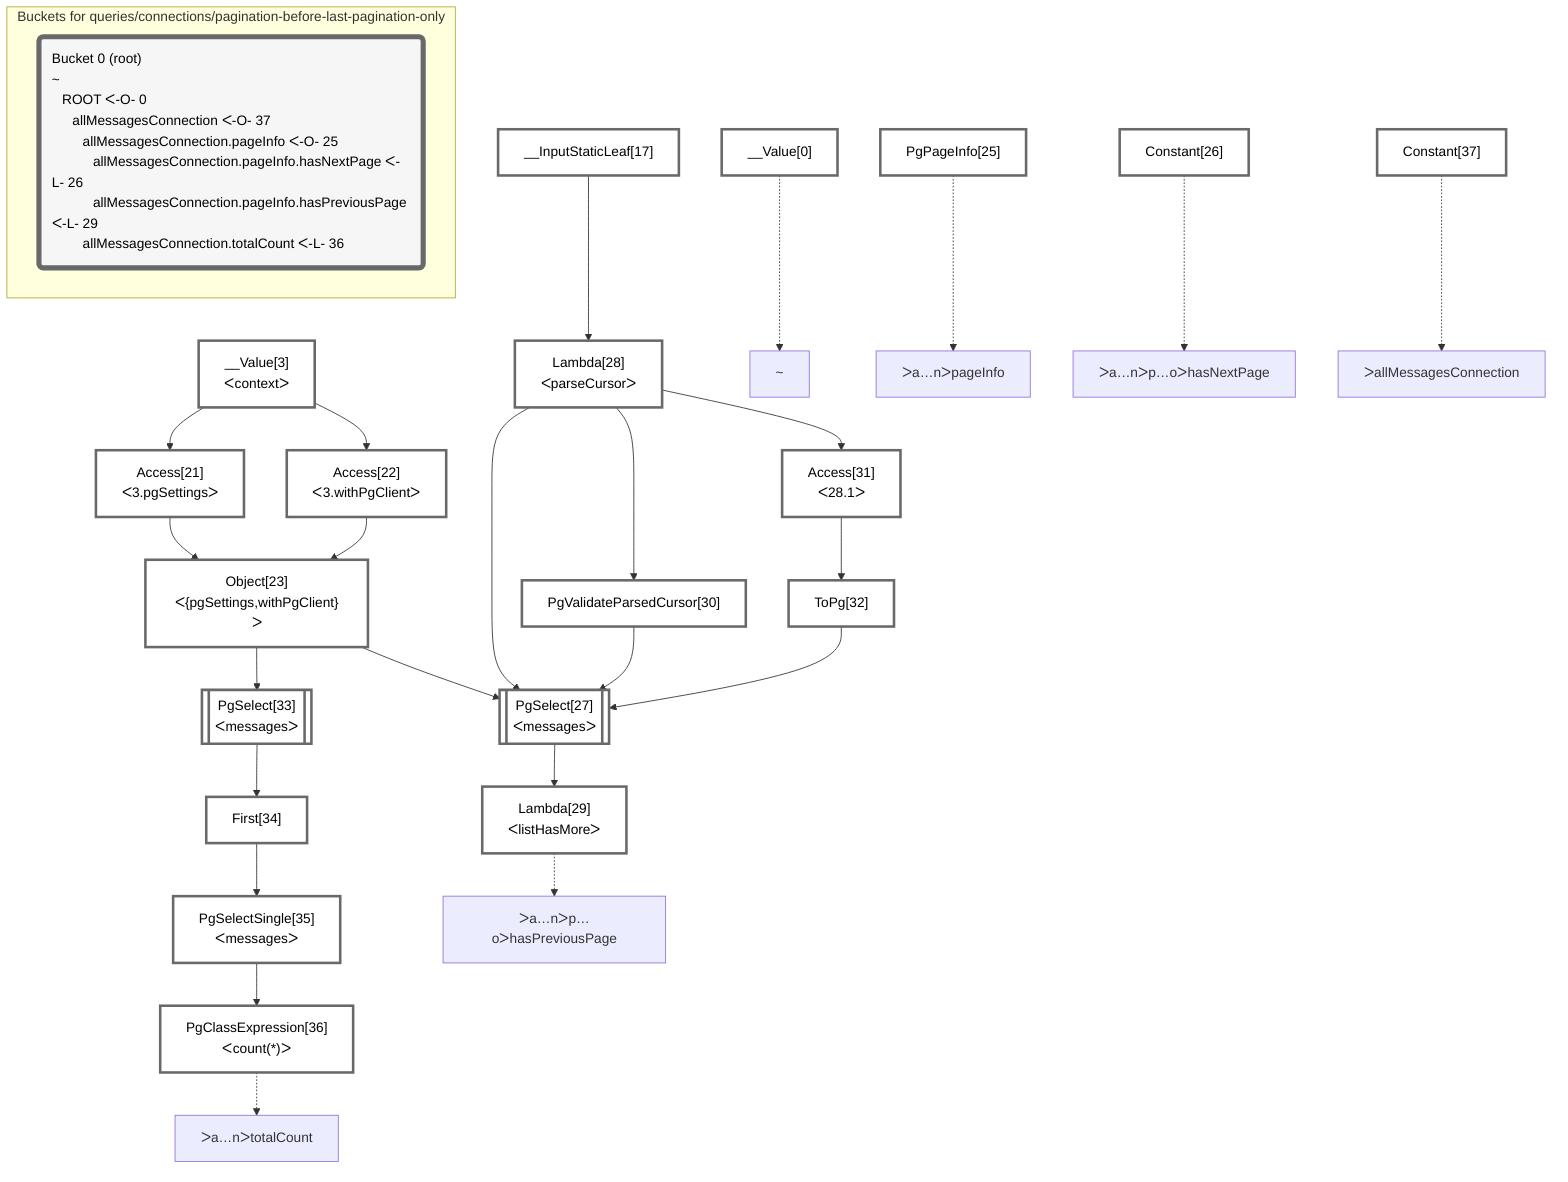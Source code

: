 graph TD
    classDef path fill:#eee,stroke:#000,color:#000
    classDef plan fill:#fff,stroke-width:3px,color:#000
    classDef itemplan fill:#fff,stroke-width:6px,color:#000
    classDef sideeffectplan fill:#f00,stroke-width:6px,color:#000
    classDef bucket fill:#f6f6f6,color:#000,stroke-width:6px,text-align:left


    %% define plans
    __Value0["__Value[0]"]:::plan
    __Value3["__Value[3]<br />ᐸcontextᐳ"]:::plan
    __InputStaticLeaf17["__InputStaticLeaf[17]"]:::plan
    Access21["Access[21]<br />ᐸ3.pgSettingsᐳ"]:::plan
    Access22["Access[22]<br />ᐸ3.withPgClientᐳ"]:::plan
    Object23["Object[23]<br />ᐸ{pgSettings,withPgClient}ᐳ"]:::plan
    Constant37["Constant[37]"]:::plan
    PgPageInfo25["PgPageInfo[25]"]:::plan
    Constant26["Constant[26]"]:::plan
    Lambda28["Lambda[28]<br />ᐸparseCursorᐳ"]:::plan
    PgValidateParsedCursor30["PgValidateParsedCursor[30]"]:::plan
    Access31["Access[31]<br />ᐸ28.1ᐳ"]:::plan
    ToPg32["ToPg[32]"]:::plan
    PgSelect27[["PgSelect[27]<br />ᐸmessagesᐳ"]]:::plan
    Lambda29["Lambda[29]<br />ᐸlistHasMoreᐳ"]:::plan
    PgSelect33[["PgSelect[33]<br />ᐸmessagesᐳ"]]:::plan
    First34["First[34]"]:::plan
    PgSelectSingle35["PgSelectSingle[35]<br />ᐸmessagesᐳ"]:::plan
    PgClassExpression36["PgClassExpression[36]<br />ᐸcount(*)ᐳ"]:::plan

    %% plan dependencies
    __Value3 --> Access21
    __Value3 --> Access22
    Access21 & Access22 --> Object23
    __InputStaticLeaf17 --> Lambda28
    Lambda28 --> PgValidateParsedCursor30
    Lambda28 --> Access31
    Access31 --> ToPg32
    Object23 & Lambda28 & PgValidateParsedCursor30 & ToPg32 --> PgSelect27
    PgSelect27 --> Lambda29
    Object23 --> PgSelect33
    PgSelect33 --> First34
    First34 --> PgSelectSingle35
    PgSelectSingle35 --> PgClassExpression36

    %% plan-to-path relationships
    P0["~"]
    __Value0 -.-> P0
    P25["ᐳa…nᐳpageInfo"]
    PgPageInfo25 -.-> P25
    P26["ᐳa…nᐳp…oᐳhasNextPage"]
    Constant26 -.-> P26
    P29["ᐳa…nᐳp…oᐳhasPreviousPage"]
    Lambda29 -.-> P29
    P36["ᐳa…nᐳtotalCount"]
    PgClassExpression36 -.-> P36
    P37["ᐳallMessagesConnection"]
    Constant37 -.-> P37

    subgraph "Buckets for queries/connections/pagination-before-last-pagination-only"
    Bucket0("Bucket 0 (root)<br />~<br />⠀ROOT ᐸ-O- 0<br />⠀⠀allMessagesConnection ᐸ-O- 37<br />⠀⠀⠀allMessagesConnection.pageInfo ᐸ-O- 25<br />⠀⠀⠀⠀allMessagesConnection.pageInfo.hasNextPage ᐸ-L- 26<br />⠀⠀⠀⠀allMessagesConnection.pageInfo.hasPreviousPage ᐸ-L- 29<br />⠀⠀⠀allMessagesConnection.totalCount ᐸ-L- 36"):::bucket
    classDef bucket0 stroke:#696969
    class Bucket0,__Value0,__Value3,__InputStaticLeaf17,Access21,Access22,Object23,PgPageInfo25,Constant26,PgSelect27,Lambda28,Lambda29,PgValidateParsedCursor30,Access31,ToPg32,PgSelect33,First34,PgSelectSingle35,PgClassExpression36,Constant37 bucket0
    end